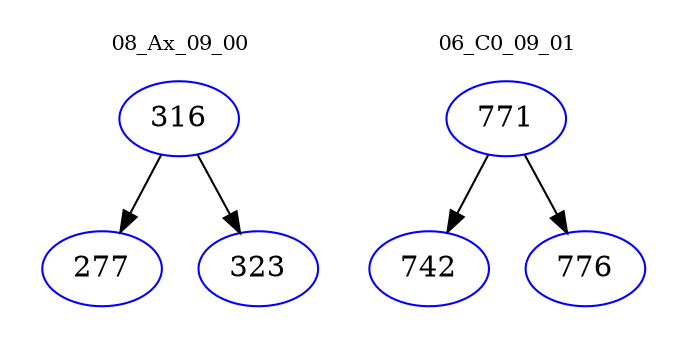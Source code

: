 digraph{
subgraph cluster_0 {
color = white
label = "08_Ax_09_00";
fontsize=10;
T0_316 [label="316", color="blue"]
T0_316 -> T0_277 [color="black"]
T0_277 [label="277", color="blue"]
T0_316 -> T0_323 [color="black"]
T0_323 [label="323", color="blue"]
}
subgraph cluster_1 {
color = white
label = "06_C0_09_01";
fontsize=10;
T1_771 [label="771", color="blue"]
T1_771 -> T1_742 [color="black"]
T1_742 [label="742", color="blue"]
T1_771 -> T1_776 [color="black"]
T1_776 [label="776", color="blue"]
}
}
